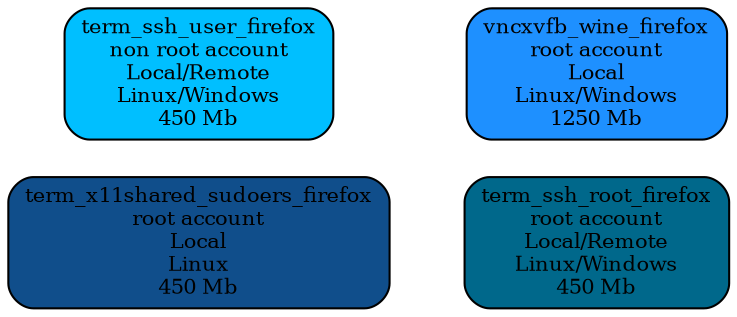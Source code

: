 digraph docker
{
 rankdir=LR;
 "term_x11shared_sudoers_firefox" [label="term_x11shared_sudoers_firefox\nroot account\nLocal\nLinux\n450 Mb",shape=box,fillcolor="dodgerblue4",style="filled,rounded", fontsize="10.0"];
 "vncxvfb_wine_firefox" [label="vncxvfb_wine_firefox\nroot account\nLocal\nLinux/Windows\n1250 Mb",shape=box,fillcolor="dodgerblue",style="filled,rounded", fontsize="10.0"];
 "term_ssh_root_firefox" [label="term_ssh_root_firefox\nroot account\nLocal/Remote\nLinux/Windows\n450 Mb",shape=box,fillcolor="deepskyblue4",style="filled,rounded", fontsize="10.0"];
 "term_ssh_user_firefox" [label="term_ssh_user_firefox\nnon root account\nLocal/Remote\nLinux/Windows\n450 Mb",shape=box,fillcolor="deepskyblue",style="filled,rounded", fontsize="10.0"];
 "term_x11shared_sudoers_firefox" -> "term_ssh_root_firefox" [style="invis"];
 "term_x11shared_sudoers_firefox" -> "vncxvfb_wine_firefox" [style="invis"];
 "term_ssh_root_firefox" -> "term_x11shared_sudoers_firefox" [style="invis"];
}
